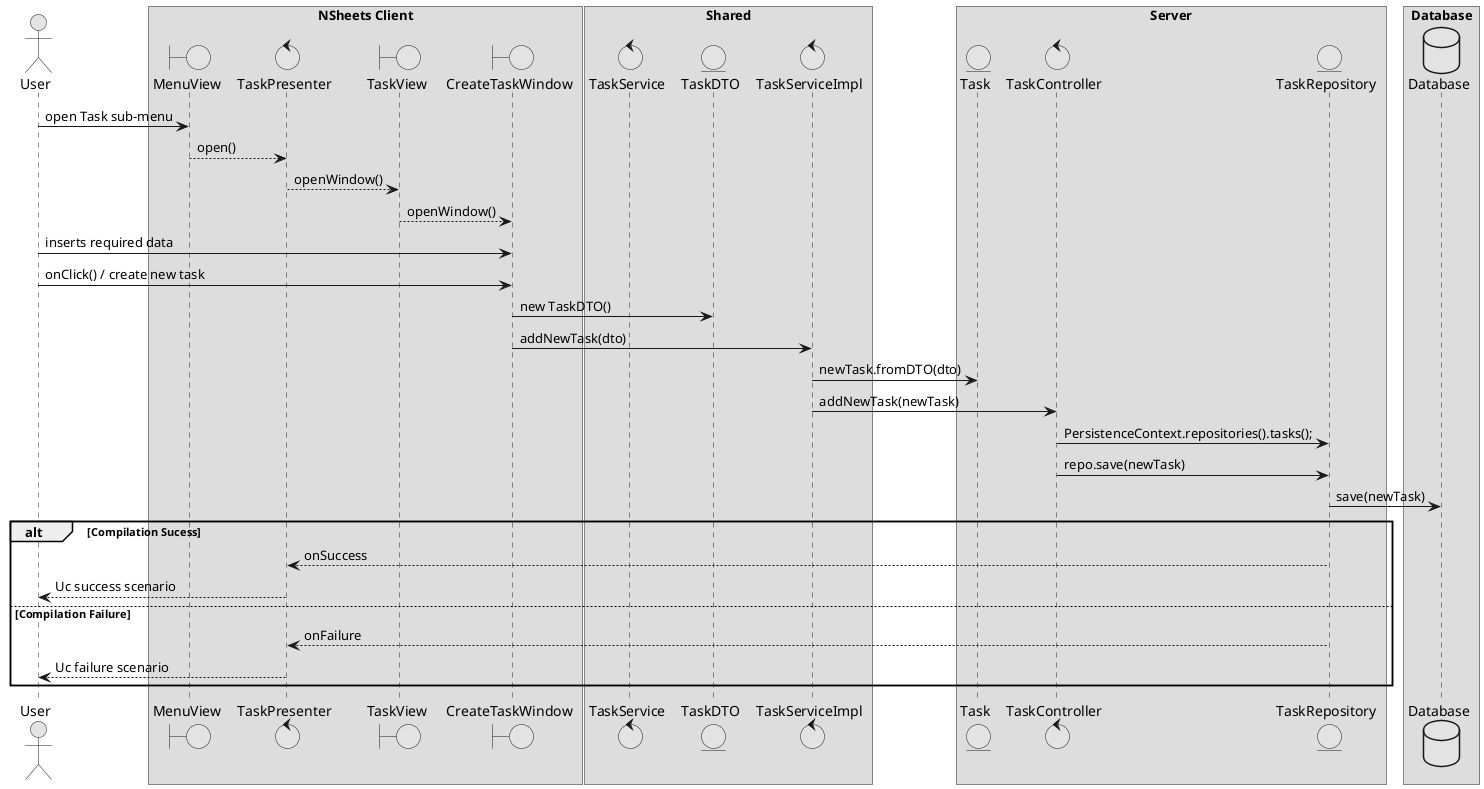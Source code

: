 @startuml  design1.png
skinparam handwritten false
skinparam monochrome true
skinparam packageStyle rect
skinparam defaultFontName FG Virgil
skinparam shadowing false

actor User
boundary MenuView
control TaskPresenter
boundary CreateTaskWindow
boundary TaskView
control TaskController
control TaskService
control TaskServiceImpl
entity TaskDTO
entity Task
entity TaskRepository
database Database

box "NSheets Client"
participant MenuView
participant TaskPresenter
participant TaskView
participant CreateTaskWindow
end box

box "Shared"
participant TaskService
participant TaskDTO
participant TaskServiceImpl
end box

box "Server"
participant Task
participant TaskController
participant TaskRepository
end box

box "Database"
participant Database
end box

User -> MenuView : open Task sub-menu
MenuView --> TaskPresenter : open()
TaskPresenter --> TaskView : openWindow()
TaskView --> CreateTaskWindow : openWindow()
User -> CreateTaskWindow : inserts required data
User -> CreateTaskWindow : onClick() / create new task
CreateTaskWindow -> TaskDTO : new TaskDTO()
CreateTaskWindow -> TaskServiceImpl : addNewTask(dto)
TaskServiceImpl -> Task : newTask.fromDTO(dto)
TaskServiceImpl -> TaskController : addNewTask(newTask)
TaskController -> TaskRepository : PersistenceContext.repositories().tasks();
TaskController -> TaskRepository : repo.save(newTask)
TaskRepository -> Database : save(newTask)

alt Compilation Sucess
TaskRepository --> TaskPresenter : onSuccess
TaskPresenter --> User : Uc success scenario
else Compilation Failure
TaskRepository --> TaskPresenter : onFailure
TaskPresenter --> User : Uc failure scenario
end

@enduml